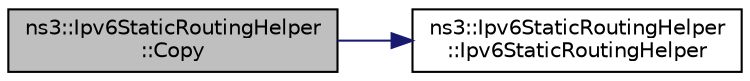 digraph "ns3::Ipv6StaticRoutingHelper::Copy"
{
 // LATEX_PDF_SIZE
  edge [fontname="Helvetica",fontsize="10",labelfontname="Helvetica",labelfontsize="10"];
  node [fontname="Helvetica",fontsize="10",shape=record];
  rankdir="LR";
  Node1 [label="ns3::Ipv6StaticRoutingHelper\l::Copy",height=0.2,width=0.4,color="black", fillcolor="grey75", style="filled", fontcolor="black",tooltip=" "];
  Node1 -> Node2 [color="midnightblue",fontsize="10",style="solid",fontname="Helvetica"];
  Node2 [label="ns3::Ipv6StaticRoutingHelper\l::Ipv6StaticRoutingHelper",height=0.2,width=0.4,color="black", fillcolor="white", style="filled",URL="$classns3_1_1_ipv6_static_routing_helper.html#ae72254093470eae64213505e1a17c567",tooltip="Constructor."];
}
